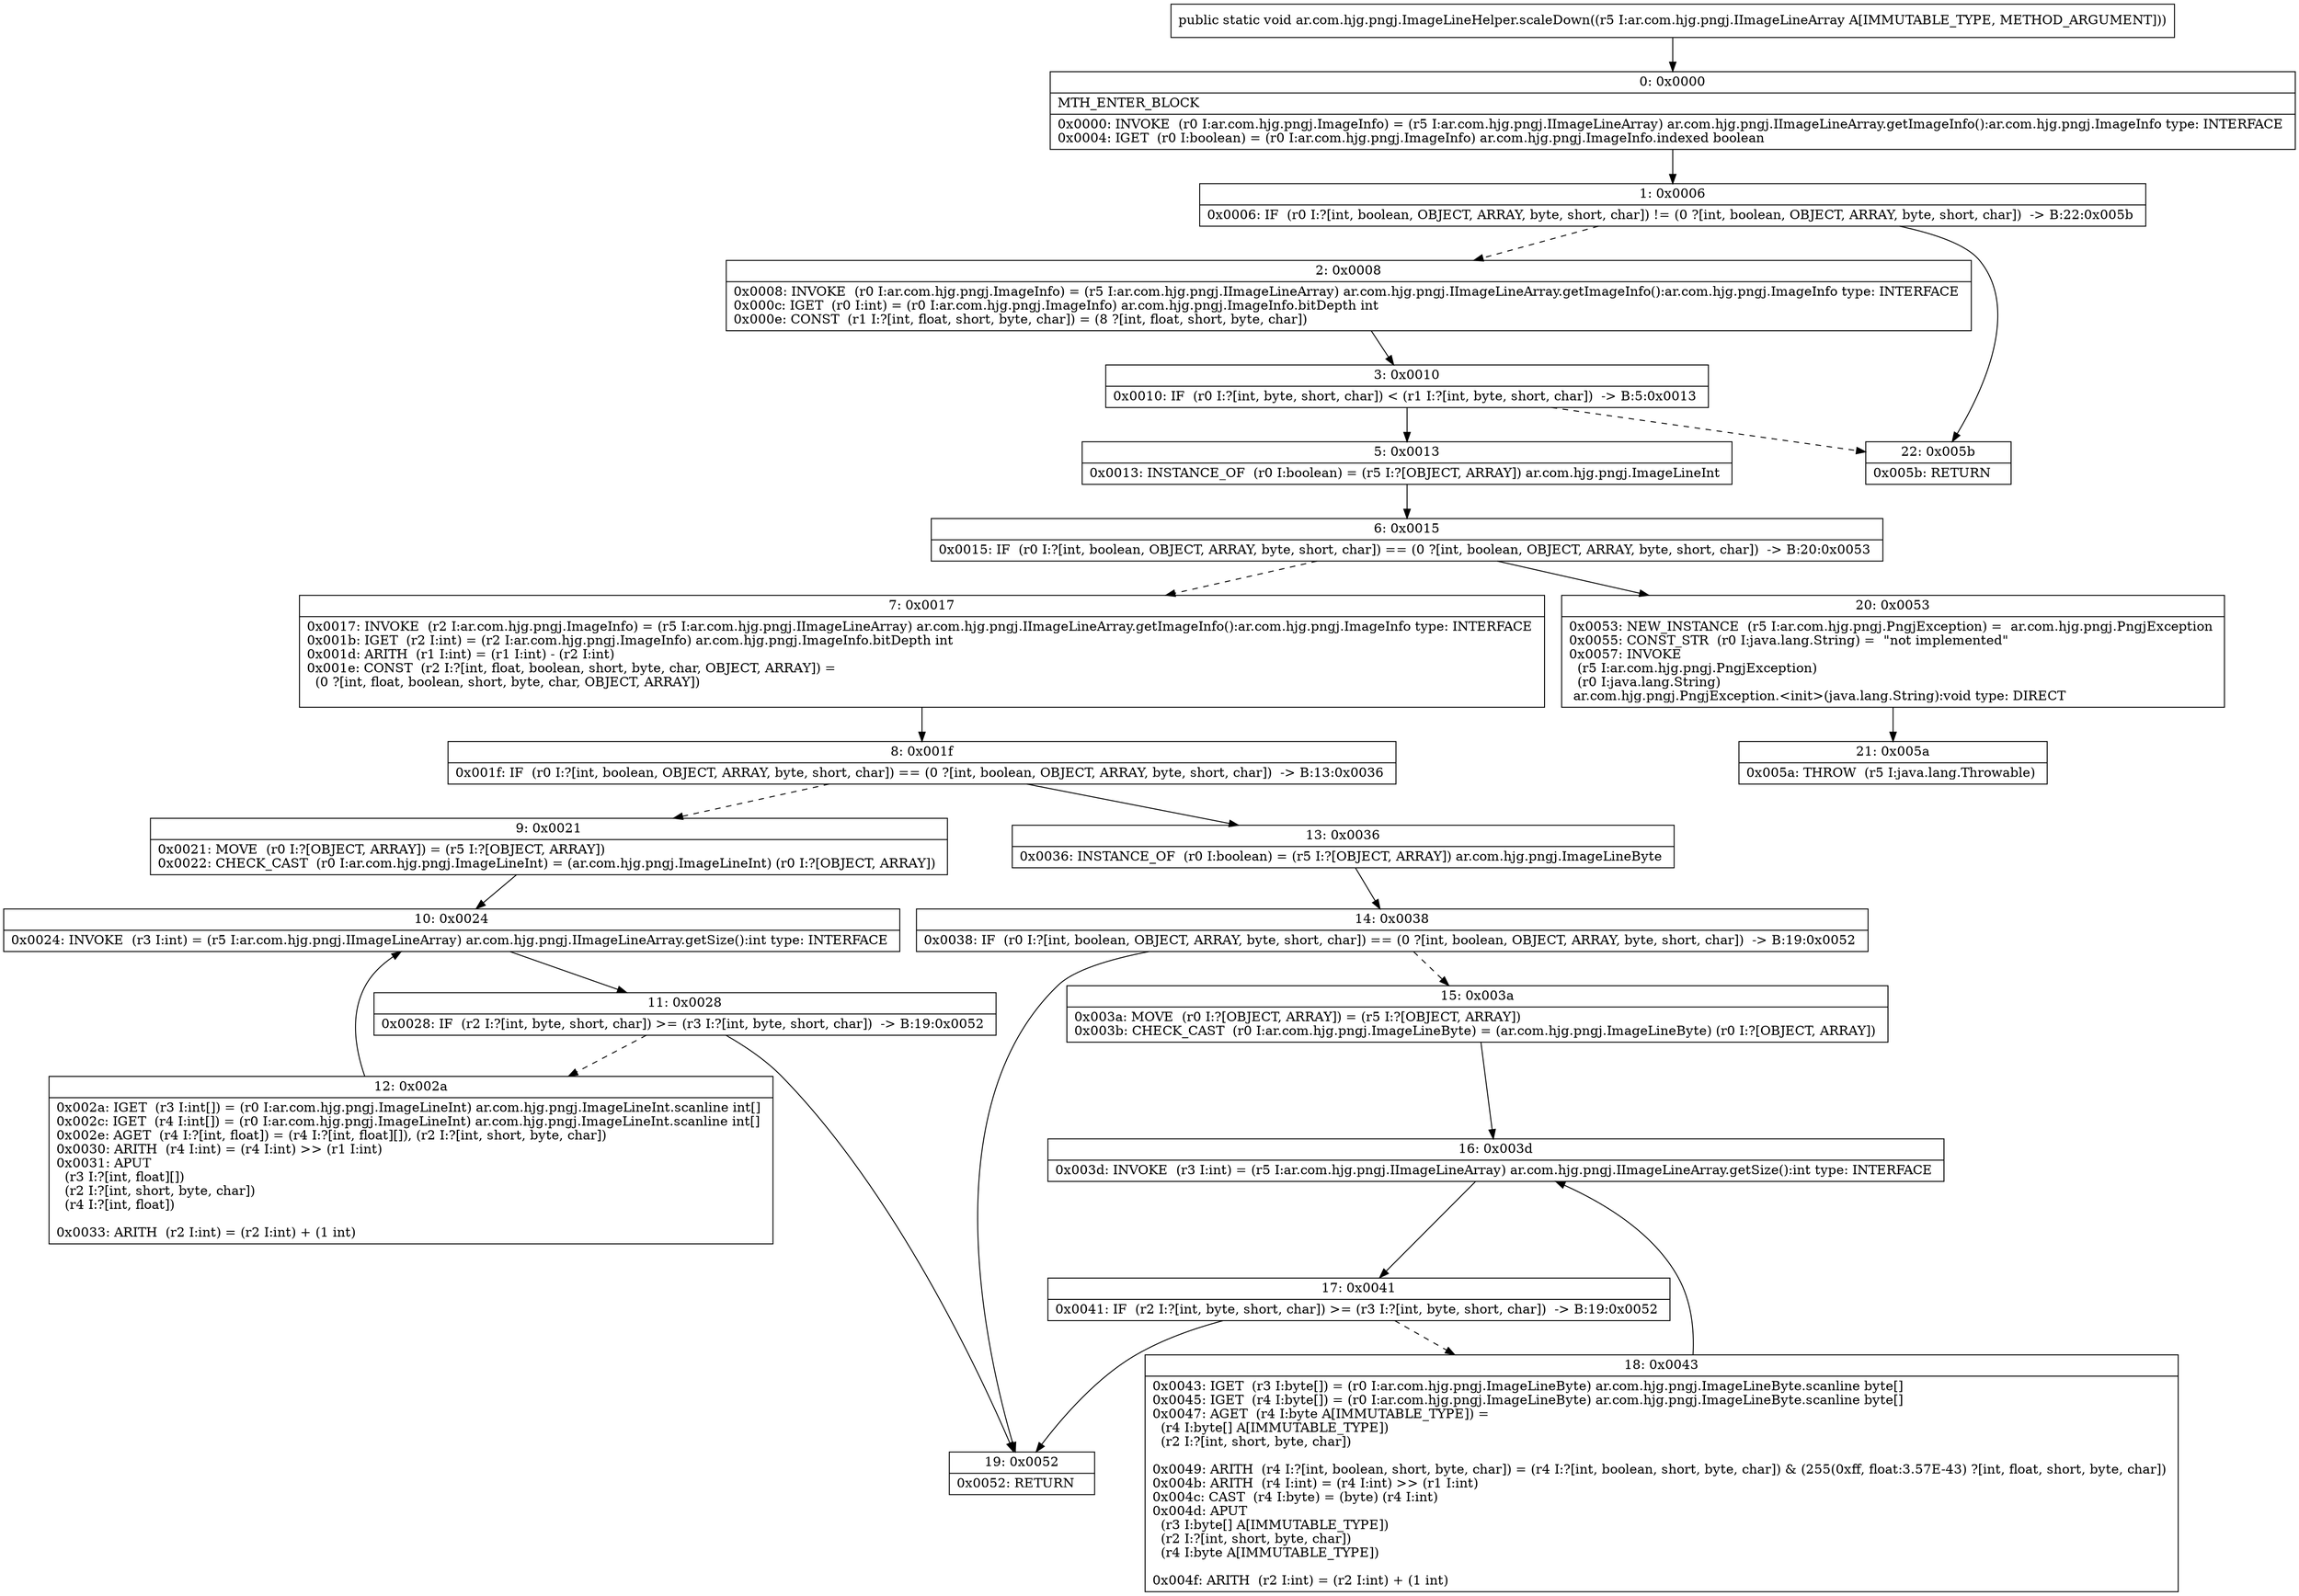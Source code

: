 digraph "CFG forar.com.hjg.pngj.ImageLineHelper.scaleDown(Lar\/com\/hjg\/pngj\/IImageLineArray;)V" {
Node_0 [shape=record,label="{0\:\ 0x0000|MTH_ENTER_BLOCK\l|0x0000: INVOKE  (r0 I:ar.com.hjg.pngj.ImageInfo) = (r5 I:ar.com.hjg.pngj.IImageLineArray) ar.com.hjg.pngj.IImageLineArray.getImageInfo():ar.com.hjg.pngj.ImageInfo type: INTERFACE \l0x0004: IGET  (r0 I:boolean) = (r0 I:ar.com.hjg.pngj.ImageInfo) ar.com.hjg.pngj.ImageInfo.indexed boolean \l}"];
Node_1 [shape=record,label="{1\:\ 0x0006|0x0006: IF  (r0 I:?[int, boolean, OBJECT, ARRAY, byte, short, char]) != (0 ?[int, boolean, OBJECT, ARRAY, byte, short, char])  \-\> B:22:0x005b \l}"];
Node_2 [shape=record,label="{2\:\ 0x0008|0x0008: INVOKE  (r0 I:ar.com.hjg.pngj.ImageInfo) = (r5 I:ar.com.hjg.pngj.IImageLineArray) ar.com.hjg.pngj.IImageLineArray.getImageInfo():ar.com.hjg.pngj.ImageInfo type: INTERFACE \l0x000c: IGET  (r0 I:int) = (r0 I:ar.com.hjg.pngj.ImageInfo) ar.com.hjg.pngj.ImageInfo.bitDepth int \l0x000e: CONST  (r1 I:?[int, float, short, byte, char]) = (8 ?[int, float, short, byte, char]) \l}"];
Node_3 [shape=record,label="{3\:\ 0x0010|0x0010: IF  (r0 I:?[int, byte, short, char]) \< (r1 I:?[int, byte, short, char])  \-\> B:5:0x0013 \l}"];
Node_5 [shape=record,label="{5\:\ 0x0013|0x0013: INSTANCE_OF  (r0 I:boolean) = (r5 I:?[OBJECT, ARRAY]) ar.com.hjg.pngj.ImageLineInt \l}"];
Node_6 [shape=record,label="{6\:\ 0x0015|0x0015: IF  (r0 I:?[int, boolean, OBJECT, ARRAY, byte, short, char]) == (0 ?[int, boolean, OBJECT, ARRAY, byte, short, char])  \-\> B:20:0x0053 \l}"];
Node_7 [shape=record,label="{7\:\ 0x0017|0x0017: INVOKE  (r2 I:ar.com.hjg.pngj.ImageInfo) = (r5 I:ar.com.hjg.pngj.IImageLineArray) ar.com.hjg.pngj.IImageLineArray.getImageInfo():ar.com.hjg.pngj.ImageInfo type: INTERFACE \l0x001b: IGET  (r2 I:int) = (r2 I:ar.com.hjg.pngj.ImageInfo) ar.com.hjg.pngj.ImageInfo.bitDepth int \l0x001d: ARITH  (r1 I:int) = (r1 I:int) \- (r2 I:int) \l0x001e: CONST  (r2 I:?[int, float, boolean, short, byte, char, OBJECT, ARRAY]) = \l  (0 ?[int, float, boolean, short, byte, char, OBJECT, ARRAY])\l \l}"];
Node_8 [shape=record,label="{8\:\ 0x001f|0x001f: IF  (r0 I:?[int, boolean, OBJECT, ARRAY, byte, short, char]) == (0 ?[int, boolean, OBJECT, ARRAY, byte, short, char])  \-\> B:13:0x0036 \l}"];
Node_9 [shape=record,label="{9\:\ 0x0021|0x0021: MOVE  (r0 I:?[OBJECT, ARRAY]) = (r5 I:?[OBJECT, ARRAY]) \l0x0022: CHECK_CAST  (r0 I:ar.com.hjg.pngj.ImageLineInt) = (ar.com.hjg.pngj.ImageLineInt) (r0 I:?[OBJECT, ARRAY]) \l}"];
Node_10 [shape=record,label="{10\:\ 0x0024|0x0024: INVOKE  (r3 I:int) = (r5 I:ar.com.hjg.pngj.IImageLineArray) ar.com.hjg.pngj.IImageLineArray.getSize():int type: INTERFACE \l}"];
Node_11 [shape=record,label="{11\:\ 0x0028|0x0028: IF  (r2 I:?[int, byte, short, char]) \>= (r3 I:?[int, byte, short, char])  \-\> B:19:0x0052 \l}"];
Node_12 [shape=record,label="{12\:\ 0x002a|0x002a: IGET  (r3 I:int[]) = (r0 I:ar.com.hjg.pngj.ImageLineInt) ar.com.hjg.pngj.ImageLineInt.scanline int[] \l0x002c: IGET  (r4 I:int[]) = (r0 I:ar.com.hjg.pngj.ImageLineInt) ar.com.hjg.pngj.ImageLineInt.scanline int[] \l0x002e: AGET  (r4 I:?[int, float]) = (r4 I:?[int, float][]), (r2 I:?[int, short, byte, char]) \l0x0030: ARITH  (r4 I:int) = (r4 I:int) \>\> (r1 I:int) \l0x0031: APUT  \l  (r3 I:?[int, float][])\l  (r2 I:?[int, short, byte, char])\l  (r4 I:?[int, float])\l \l0x0033: ARITH  (r2 I:int) = (r2 I:int) + (1 int) \l}"];
Node_13 [shape=record,label="{13\:\ 0x0036|0x0036: INSTANCE_OF  (r0 I:boolean) = (r5 I:?[OBJECT, ARRAY]) ar.com.hjg.pngj.ImageLineByte \l}"];
Node_14 [shape=record,label="{14\:\ 0x0038|0x0038: IF  (r0 I:?[int, boolean, OBJECT, ARRAY, byte, short, char]) == (0 ?[int, boolean, OBJECT, ARRAY, byte, short, char])  \-\> B:19:0x0052 \l}"];
Node_15 [shape=record,label="{15\:\ 0x003a|0x003a: MOVE  (r0 I:?[OBJECT, ARRAY]) = (r5 I:?[OBJECT, ARRAY]) \l0x003b: CHECK_CAST  (r0 I:ar.com.hjg.pngj.ImageLineByte) = (ar.com.hjg.pngj.ImageLineByte) (r0 I:?[OBJECT, ARRAY]) \l}"];
Node_16 [shape=record,label="{16\:\ 0x003d|0x003d: INVOKE  (r3 I:int) = (r5 I:ar.com.hjg.pngj.IImageLineArray) ar.com.hjg.pngj.IImageLineArray.getSize():int type: INTERFACE \l}"];
Node_17 [shape=record,label="{17\:\ 0x0041|0x0041: IF  (r2 I:?[int, byte, short, char]) \>= (r3 I:?[int, byte, short, char])  \-\> B:19:0x0052 \l}"];
Node_18 [shape=record,label="{18\:\ 0x0043|0x0043: IGET  (r3 I:byte[]) = (r0 I:ar.com.hjg.pngj.ImageLineByte) ar.com.hjg.pngj.ImageLineByte.scanline byte[] \l0x0045: IGET  (r4 I:byte[]) = (r0 I:ar.com.hjg.pngj.ImageLineByte) ar.com.hjg.pngj.ImageLineByte.scanline byte[] \l0x0047: AGET  (r4 I:byte A[IMMUTABLE_TYPE]) = \l  (r4 I:byte[] A[IMMUTABLE_TYPE])\l  (r2 I:?[int, short, byte, char])\l \l0x0049: ARITH  (r4 I:?[int, boolean, short, byte, char]) = (r4 I:?[int, boolean, short, byte, char]) & (255(0xff, float:3.57E\-43) ?[int, float, short, byte, char]) \l0x004b: ARITH  (r4 I:int) = (r4 I:int) \>\> (r1 I:int) \l0x004c: CAST  (r4 I:byte) = (byte) (r4 I:int) \l0x004d: APUT  \l  (r3 I:byte[] A[IMMUTABLE_TYPE])\l  (r2 I:?[int, short, byte, char])\l  (r4 I:byte A[IMMUTABLE_TYPE])\l \l0x004f: ARITH  (r2 I:int) = (r2 I:int) + (1 int) \l}"];
Node_19 [shape=record,label="{19\:\ 0x0052|0x0052: RETURN   \l}"];
Node_20 [shape=record,label="{20\:\ 0x0053|0x0053: NEW_INSTANCE  (r5 I:ar.com.hjg.pngj.PngjException) =  ar.com.hjg.pngj.PngjException \l0x0055: CONST_STR  (r0 I:java.lang.String) =  \"not implemented\" \l0x0057: INVOKE  \l  (r5 I:ar.com.hjg.pngj.PngjException)\l  (r0 I:java.lang.String)\l ar.com.hjg.pngj.PngjException.\<init\>(java.lang.String):void type: DIRECT \l}"];
Node_21 [shape=record,label="{21\:\ 0x005a|0x005a: THROW  (r5 I:java.lang.Throwable) \l}"];
Node_22 [shape=record,label="{22\:\ 0x005b|0x005b: RETURN   \l}"];
MethodNode[shape=record,label="{public static void ar.com.hjg.pngj.ImageLineHelper.scaleDown((r5 I:ar.com.hjg.pngj.IImageLineArray A[IMMUTABLE_TYPE, METHOD_ARGUMENT])) }"];
MethodNode -> Node_0;
Node_0 -> Node_1;
Node_1 -> Node_2[style=dashed];
Node_1 -> Node_22;
Node_2 -> Node_3;
Node_3 -> Node_5;
Node_3 -> Node_22[style=dashed];
Node_5 -> Node_6;
Node_6 -> Node_7[style=dashed];
Node_6 -> Node_20;
Node_7 -> Node_8;
Node_8 -> Node_9[style=dashed];
Node_8 -> Node_13;
Node_9 -> Node_10;
Node_10 -> Node_11;
Node_11 -> Node_12[style=dashed];
Node_11 -> Node_19;
Node_12 -> Node_10;
Node_13 -> Node_14;
Node_14 -> Node_15[style=dashed];
Node_14 -> Node_19;
Node_15 -> Node_16;
Node_16 -> Node_17;
Node_17 -> Node_18[style=dashed];
Node_17 -> Node_19;
Node_18 -> Node_16;
Node_20 -> Node_21;
}

